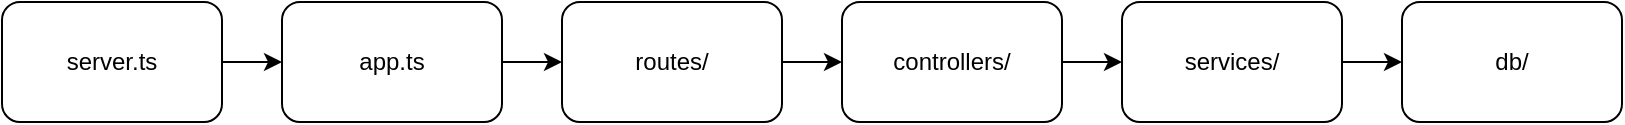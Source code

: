 <mxfile version="24.2.5" type="device">
  <diagram name="Page-1" id="Vw2ctygBi8jDePdVm4EY">
    <mxGraphModel dx="967" dy="599" grid="1" gridSize="10" guides="1" tooltips="1" connect="1" arrows="1" fold="1" page="1" pageScale="1" pageWidth="3300" pageHeight="4681" math="0" shadow="0">
      <root>
        <mxCell id="0" />
        <mxCell id="1" parent="0" />
        <mxCell id="5tlT3aTpp_UVnlQwJKPw-9" style="edgeStyle=orthogonalEdgeStyle;rounded=0;orthogonalLoop=1;jettySize=auto;html=1;exitX=1;exitY=0.5;exitDx=0;exitDy=0;entryX=0;entryY=0.5;entryDx=0;entryDy=0;" edge="1" parent="1" source="5tlT3aTpp_UVnlQwJKPw-1" target="5tlT3aTpp_UVnlQwJKPw-4">
          <mxGeometry relative="1" as="geometry" />
        </mxCell>
        <mxCell id="5tlT3aTpp_UVnlQwJKPw-1" value="app.ts" style="rounded=1;whiteSpace=wrap;html=1;" vertex="1" parent="1">
          <mxGeometry x="610" y="390" width="110" height="60" as="geometry" />
        </mxCell>
        <mxCell id="5tlT3aTpp_UVnlQwJKPw-3" style="edgeStyle=orthogonalEdgeStyle;rounded=0;orthogonalLoop=1;jettySize=auto;html=1;exitX=1;exitY=0.5;exitDx=0;exitDy=0;" edge="1" parent="1" source="5tlT3aTpp_UVnlQwJKPw-2" target="5tlT3aTpp_UVnlQwJKPw-1">
          <mxGeometry relative="1" as="geometry" />
        </mxCell>
        <mxCell id="5tlT3aTpp_UVnlQwJKPw-2" value="&lt;div&gt;server.ts&lt;/div&gt;" style="rounded=1;whiteSpace=wrap;html=1;" vertex="1" parent="1">
          <mxGeometry x="470" y="390" width="110" height="60" as="geometry" />
        </mxCell>
        <mxCell id="5tlT3aTpp_UVnlQwJKPw-10" style="edgeStyle=orthogonalEdgeStyle;rounded=0;orthogonalLoop=1;jettySize=auto;html=1;exitX=1;exitY=0.5;exitDx=0;exitDy=0;entryX=0;entryY=0.5;entryDx=0;entryDy=0;" edge="1" parent="1" source="5tlT3aTpp_UVnlQwJKPw-4" target="5tlT3aTpp_UVnlQwJKPw-5">
          <mxGeometry relative="1" as="geometry" />
        </mxCell>
        <mxCell id="5tlT3aTpp_UVnlQwJKPw-4" value="routes/" style="rounded=1;whiteSpace=wrap;html=1;" vertex="1" parent="1">
          <mxGeometry x="750" y="390" width="110" height="60" as="geometry" />
        </mxCell>
        <mxCell id="5tlT3aTpp_UVnlQwJKPw-11" style="edgeStyle=orthogonalEdgeStyle;rounded=0;orthogonalLoop=1;jettySize=auto;html=1;exitX=1;exitY=0.5;exitDx=0;exitDy=0;entryX=0;entryY=0.5;entryDx=0;entryDy=0;" edge="1" parent="1" source="5tlT3aTpp_UVnlQwJKPw-5" target="5tlT3aTpp_UVnlQwJKPw-6">
          <mxGeometry relative="1" as="geometry" />
        </mxCell>
        <mxCell id="5tlT3aTpp_UVnlQwJKPw-5" value="controllers/" style="rounded=1;whiteSpace=wrap;html=1;" vertex="1" parent="1">
          <mxGeometry x="890" y="390" width="110" height="60" as="geometry" />
        </mxCell>
        <mxCell id="5tlT3aTpp_UVnlQwJKPw-12" style="edgeStyle=orthogonalEdgeStyle;rounded=0;orthogonalLoop=1;jettySize=auto;html=1;exitX=1;exitY=0.5;exitDx=0;exitDy=0;entryX=0;entryY=0.5;entryDx=0;entryDy=0;" edge="1" parent="1" source="5tlT3aTpp_UVnlQwJKPw-6" target="5tlT3aTpp_UVnlQwJKPw-7">
          <mxGeometry relative="1" as="geometry" />
        </mxCell>
        <mxCell id="5tlT3aTpp_UVnlQwJKPw-6" value="services/" style="rounded=1;whiteSpace=wrap;html=1;" vertex="1" parent="1">
          <mxGeometry x="1030" y="390" width="110" height="60" as="geometry" />
        </mxCell>
        <mxCell id="5tlT3aTpp_UVnlQwJKPw-7" value="db/" style="rounded=1;whiteSpace=wrap;html=1;" vertex="1" parent="1">
          <mxGeometry x="1170" y="390" width="110" height="60" as="geometry" />
        </mxCell>
      </root>
    </mxGraphModel>
  </diagram>
</mxfile>
